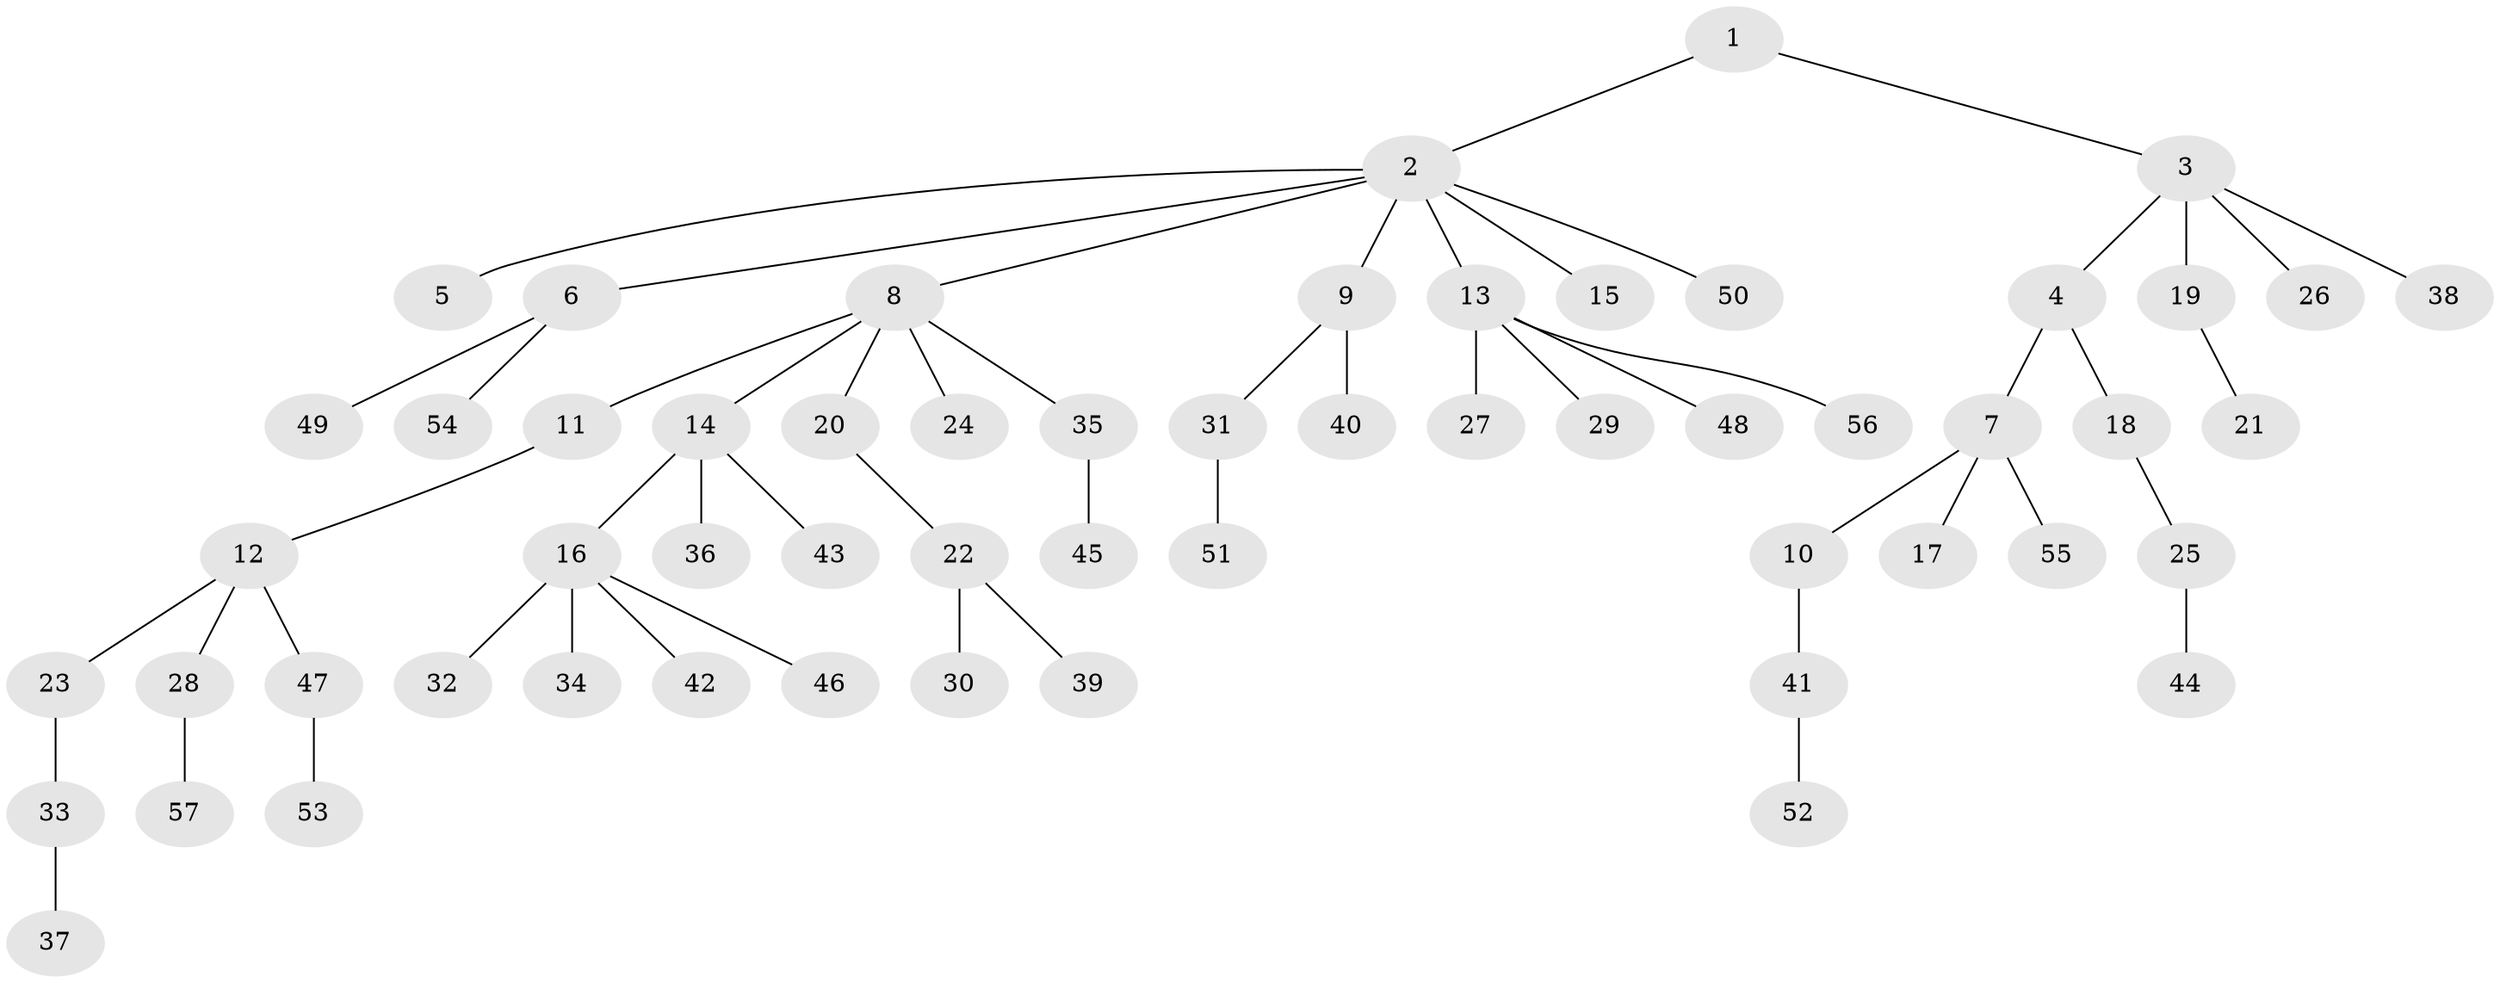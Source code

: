 // coarse degree distribution, {5: 0.04878048780487805, 7: 0.04878048780487805, 3: 0.07317073170731707, 1: 0.6097560975609756, 2: 0.17073170731707318, 4: 0.04878048780487805}
// Generated by graph-tools (version 1.1) at 2025/42/03/06/25 10:42:05]
// undirected, 57 vertices, 56 edges
graph export_dot {
graph [start="1"]
  node [color=gray90,style=filled];
  1;
  2;
  3;
  4;
  5;
  6;
  7;
  8;
  9;
  10;
  11;
  12;
  13;
  14;
  15;
  16;
  17;
  18;
  19;
  20;
  21;
  22;
  23;
  24;
  25;
  26;
  27;
  28;
  29;
  30;
  31;
  32;
  33;
  34;
  35;
  36;
  37;
  38;
  39;
  40;
  41;
  42;
  43;
  44;
  45;
  46;
  47;
  48;
  49;
  50;
  51;
  52;
  53;
  54;
  55;
  56;
  57;
  1 -- 2;
  1 -- 3;
  2 -- 5;
  2 -- 6;
  2 -- 8;
  2 -- 9;
  2 -- 13;
  2 -- 15;
  2 -- 50;
  3 -- 4;
  3 -- 19;
  3 -- 26;
  3 -- 38;
  4 -- 7;
  4 -- 18;
  6 -- 49;
  6 -- 54;
  7 -- 10;
  7 -- 17;
  7 -- 55;
  8 -- 11;
  8 -- 14;
  8 -- 20;
  8 -- 24;
  8 -- 35;
  9 -- 31;
  9 -- 40;
  10 -- 41;
  11 -- 12;
  12 -- 23;
  12 -- 28;
  12 -- 47;
  13 -- 27;
  13 -- 29;
  13 -- 48;
  13 -- 56;
  14 -- 16;
  14 -- 36;
  14 -- 43;
  16 -- 32;
  16 -- 34;
  16 -- 42;
  16 -- 46;
  18 -- 25;
  19 -- 21;
  20 -- 22;
  22 -- 30;
  22 -- 39;
  23 -- 33;
  25 -- 44;
  28 -- 57;
  31 -- 51;
  33 -- 37;
  35 -- 45;
  41 -- 52;
  47 -- 53;
}
